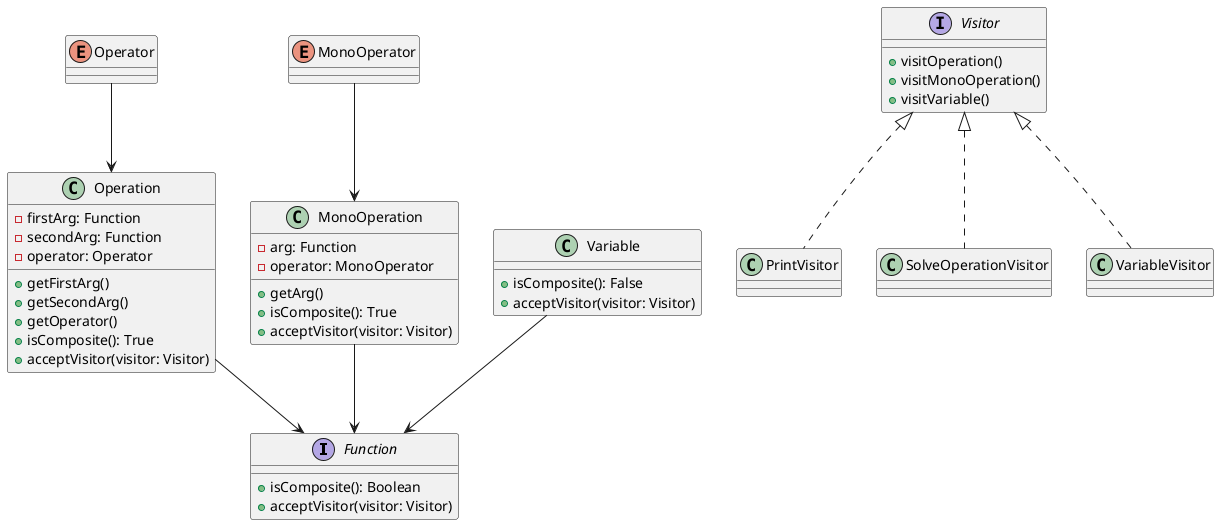 @startuml
'https://plantuml.com/sequence-diagram

interface Function {
    + isComposite(): Boolean
    + acceptVisitor(visitor: Visitor)
}

class Operation {
    - firstArg: Function
    - secondArg: Function
    - operator: Operator
    + getFirstArg()
    + getSecondArg()
    + getOperator()
    + isComposite(): True
    + acceptVisitor(visitor: Visitor)
}
class MonoOperator {
}
class MonoOperation {
    - arg: Function
    - operator: MonoOperator
    + getArg()
    + isComposite(): True
    + acceptVisitor(visitor: Visitor)
}
class Variable{
    + isComposite(): False
    + acceptVisitor(visitor: Visitor)
}
interface Visitor {
    + visitOperation()
    + visitMonoOperation()
    + visitVariable()
}
class PrintVisitor implements Visitor {
}
class SolveOperationVisitor implements Visitor{
}
class VariableVisitor implements Visitor{
}

enum Operator {

}

enum MonoOperator {

}


MonoOperation --> Function
Operation --> Function
Variable --> Function
Operator --> Operation
MonoOperator --> MonoOperation

@enduml